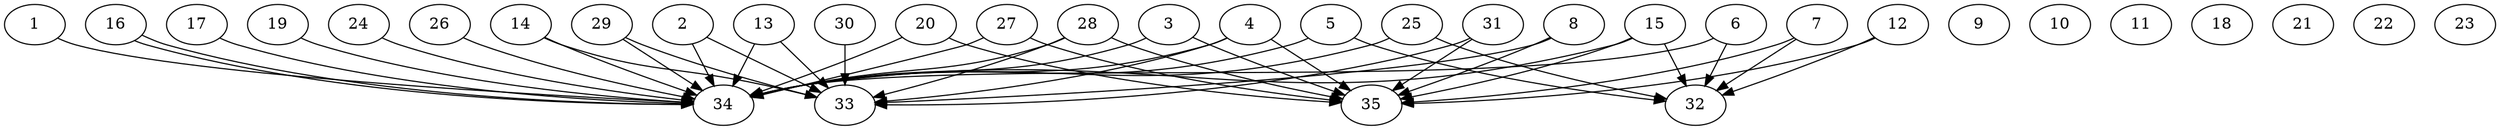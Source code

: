 // DAG automatically generated by daggen at Thu Oct  3 14:05:36 2019
// ./daggen --dot -n 35 --ccr 0.3 --fat 0.9 --regular 0.5 --density 0.7 --mindata 5242880 --maxdata 52428800 
digraph G {
  1 [size="101014187", alpha="0.09", expect_size="30304256"] 
  1 -> 34 [size ="30304256"]
  2 [size="90473813", alpha="0.16", expect_size="27142144"] 
  2 -> 33 [size ="27142144"]
  2 -> 34 [size ="27142144"]
  3 [size="38345387", alpha="0.19", expect_size="11503616"] 
  3 -> 34 [size ="11503616"]
  3 -> 35 [size ="11503616"]
  4 [size="122525013", alpha="0.13", expect_size="36757504"] 
  4 -> 33 [size ="36757504"]
  4 -> 34 [size ="36757504"]
  4 -> 35 [size ="36757504"]
  5 [size="44277760", alpha="0.17", expect_size="13283328"] 
  5 -> 32 [size ="13283328"]
  5 -> 34 [size ="13283328"]
  6 [size="52681387", alpha="0.05", expect_size="15804416"] 
  6 -> 32 [size ="15804416"]
  6 -> 34 [size ="15804416"]
  7 [size="58279253", alpha="0.16", expect_size="17483776"] 
  7 -> 32 [size ="17483776"]
  7 -> 35 [size ="17483776"]
  8 [size="132662613", alpha="0.16", expect_size="39798784"] 
  8 -> 33 [size ="39798784"]
  8 -> 35 [size ="39798784"]
  9 [size="108141227", alpha="0.11", expect_size="32442368"] 
  10 [size="165399893", alpha="0.07", expect_size="49619968"] 
  11 [size="19121493", alpha="0.05", expect_size="5736448"] 
  12 [size="93726720", alpha="0.10", expect_size="28118016"] 
  12 -> 32 [size ="28118016"]
  12 -> 35 [size ="28118016"]
  13 [size="58644480", alpha="0.14", expect_size="17593344"] 
  13 -> 33 [size ="17593344"]
  13 -> 34 [size ="17593344"]
  14 [size="51906560", alpha="0.06", expect_size="15571968"] 
  14 -> 33 [size ="15571968"]
  14 -> 34 [size ="15571968"]
  15 [size="152545280", alpha="0.09", expect_size="45763584"] 
  15 -> 32 [size ="45763584"]
  15 -> 34 [size ="45763584"]
  15 -> 35 [size ="45763584"]
  16 [size="127375360", alpha="0.10", expect_size="38212608"] 
  16 -> 34 [size ="38212608"]
  16 -> 34 [size ="38212608"]
  17 [size="170298027", alpha="0.15", expect_size="51089408"] 
  17 -> 34 [size ="51089408"]
  18 [size="135215787", alpha="0.17", expect_size="40564736"] 
  19 [size="104516267", alpha="0.05", expect_size="31354880"] 
  19 -> 34 [size ="31354880"]
  20 [size="31836160", alpha="0.13", expect_size="9550848"] 
  20 -> 34 [size ="9550848"]
  20 -> 35 [size ="9550848"]
  21 [size="85835093", alpha="0.11", expect_size="25750528"] 
  22 [size="128948907", alpha="0.19", expect_size="38684672"] 
  23 [size="52114773", alpha="0.10", expect_size="15634432"] 
  24 [size="165085867", alpha="0.14", expect_size="49525760"] 
  24 -> 34 [size ="49525760"]
  25 [size="56473600", alpha="0.01", expect_size="16942080"] 
  25 -> 32 [size ="16942080"]
  25 -> 34 [size ="16942080"]
  26 [size="125300053", alpha="0.13", expect_size="37590016"] 
  26 -> 34 [size ="37590016"]
  27 [size="47534080", alpha="0.10", expect_size="14260224"] 
  27 -> 34 [size ="14260224"]
  27 -> 35 [size ="14260224"]
  28 [size="166246400", alpha="0.02", expect_size="49873920"] 
  28 -> 33 [size ="49873920"]
  28 -> 34 [size ="49873920"]
  28 -> 35 [size ="49873920"]
  29 [size="141800107", alpha="0.05", expect_size="42540032"] 
  29 -> 33 [size ="42540032"]
  29 -> 34 [size ="42540032"]
  30 [size="21811200", alpha="0.07", expect_size="6543360"] 
  30 -> 33 [size ="6543360"]
  31 [size="122511360", alpha="0.10", expect_size="36753408"] 
  31 -> 33 [size ="36753408"]
  31 -> 35 [size ="36753408"]
  32 [size="55572480", alpha="0.02", expect_size="16671744"] 
  33 [size="51288747", alpha="0.19", expect_size="15386624"] 
  34 [size="130525867", alpha="0.00", expect_size="39157760"] 
  35 [size="83759787", alpha="0.19", expect_size="25127936"] 
}
